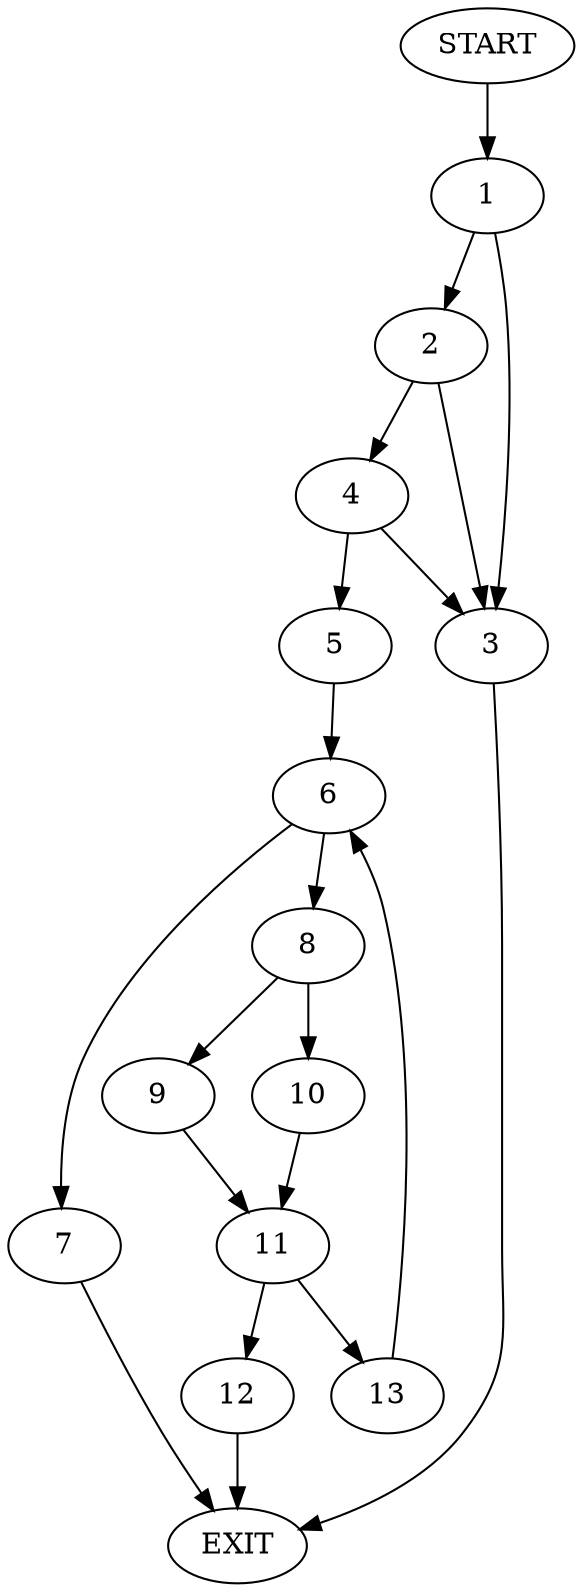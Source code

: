 digraph {
0 [label="START"]
14 [label="EXIT"]
0 -> 1
1 -> 2
1 -> 3
2 -> 4
2 -> 3
3 -> 14
4 -> 5
4 -> 3
5 -> 6
6 -> 7
6 -> 8
8 -> 9
8 -> 10
7 -> 14
9 -> 11
10 -> 11
11 -> 12
11 -> 13
12 -> 14
13 -> 6
}
